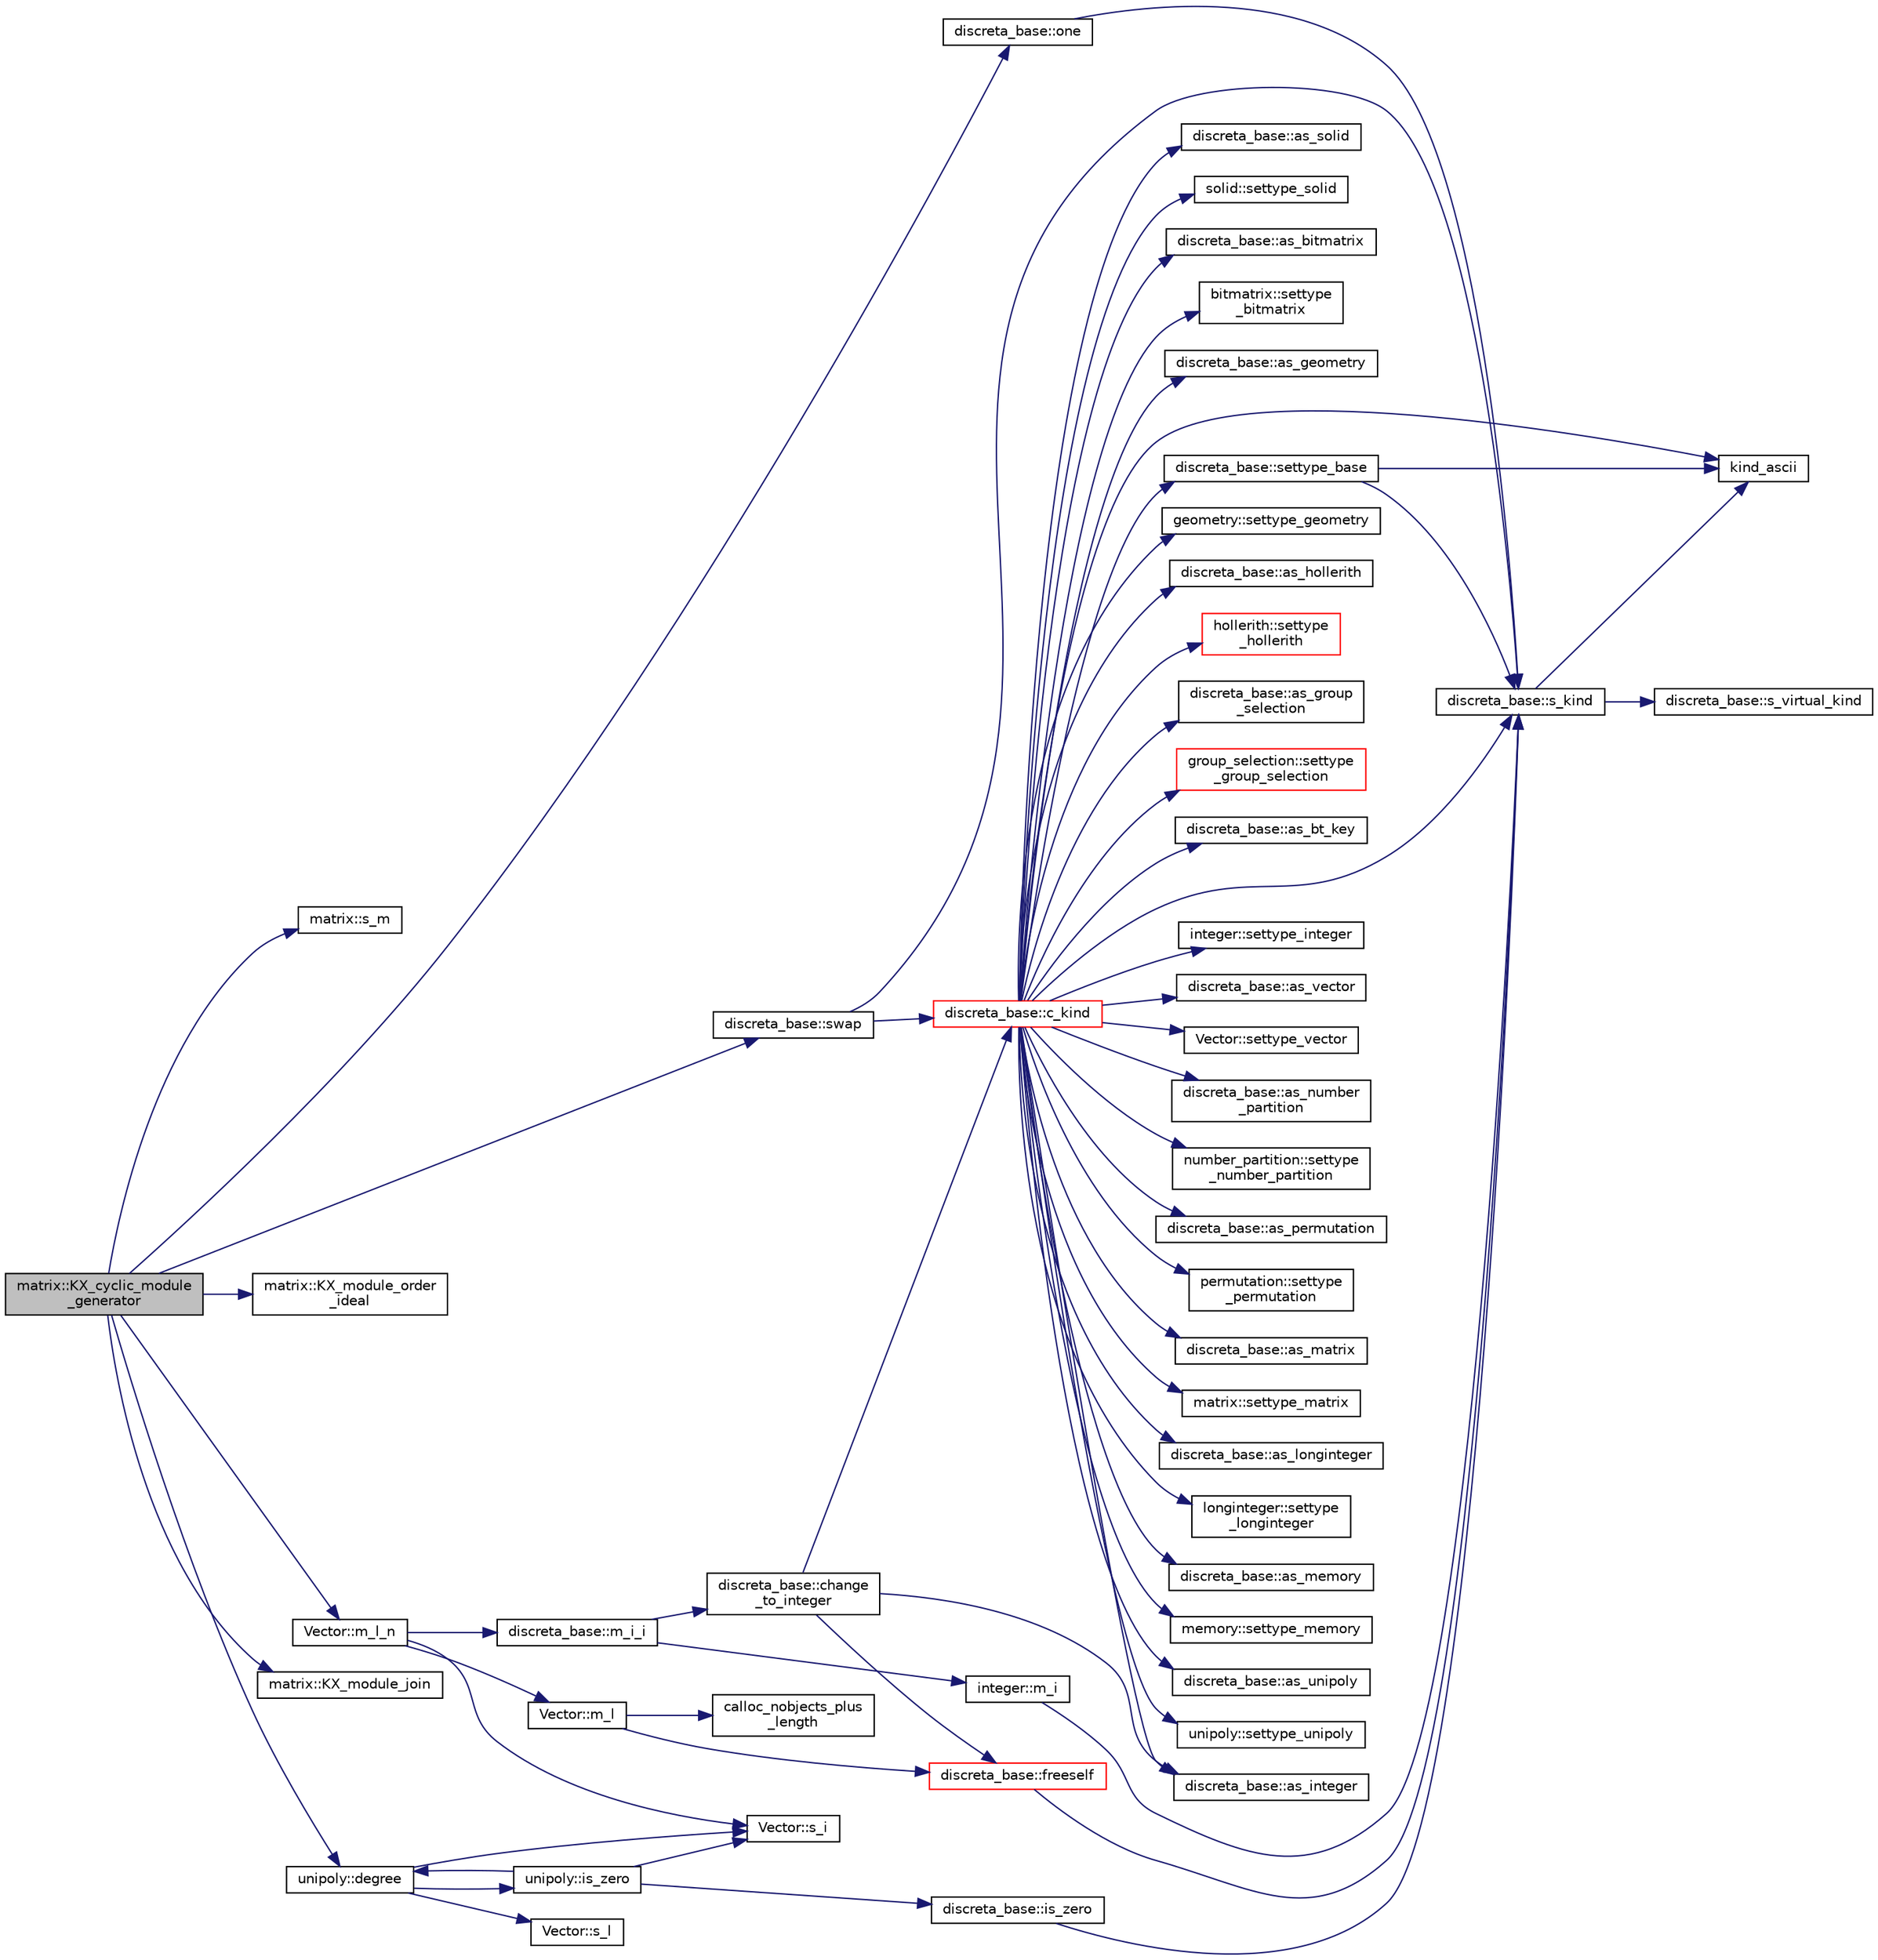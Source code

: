digraph "matrix::KX_cyclic_module_generator"
{
  edge [fontname="Helvetica",fontsize="10",labelfontname="Helvetica",labelfontsize="10"];
  node [fontname="Helvetica",fontsize="10",shape=record];
  rankdir="LR";
  Node910 [label="matrix::KX_cyclic_module\l_generator",height=0.2,width=0.4,color="black", fillcolor="grey75", style="filled", fontcolor="black"];
  Node910 -> Node911 [color="midnightblue",fontsize="10",style="solid",fontname="Helvetica"];
  Node911 [label="matrix::s_m",height=0.2,width=0.4,color="black", fillcolor="white", style="filled",URL="$d1/d8d/classmatrix.html#afeb2e29600e68448b9d1130114b9606f"];
  Node910 -> Node912 [color="midnightblue",fontsize="10",style="solid",fontname="Helvetica"];
  Node912 [label="Vector::m_l_n",height=0.2,width=0.4,color="black", fillcolor="white", style="filled",URL="$d5/db2/class_vector.html#a5c7c126e6266ecdc832c5ce5bc1cca2f"];
  Node912 -> Node913 [color="midnightblue",fontsize="10",style="solid",fontname="Helvetica"];
  Node913 [label="Vector::m_l",height=0.2,width=0.4,color="black", fillcolor="white", style="filled",URL="$d5/db2/class_vector.html#a00f5520c2a6b4f5282a1a8bcf8ea74eb"];
  Node913 -> Node914 [color="midnightblue",fontsize="10",style="solid",fontname="Helvetica"];
  Node914 [label="discreta_base::freeself",height=0.2,width=0.4,color="red", fillcolor="white", style="filled",URL="$d7/d71/classdiscreta__base.html#a9a3c9501a562293b5667c11b9174d6e5"];
  Node914 -> Node917 [color="midnightblue",fontsize="10",style="solid",fontname="Helvetica"];
  Node917 [label="discreta_base::s_kind",height=0.2,width=0.4,color="black", fillcolor="white", style="filled",URL="$d7/d71/classdiscreta__base.html#a8a830025c74adbbc3362418a7c2ba157"];
  Node917 -> Node918 [color="midnightblue",fontsize="10",style="solid",fontname="Helvetica"];
  Node918 [label="discreta_base::s_virtual_kind",height=0.2,width=0.4,color="black", fillcolor="white", style="filled",URL="$d7/d71/classdiscreta__base.html#a52778a6d6943a468be083d0785d418fb"];
  Node917 -> Node919 [color="midnightblue",fontsize="10",style="solid",fontname="Helvetica"];
  Node919 [label="kind_ascii",height=0.2,width=0.4,color="black", fillcolor="white", style="filled",URL="$d9/d60/discreta_8h.html#ad0ce825a9f29bc6cec27e1b64cfe27bf"];
  Node913 -> Node962 [color="midnightblue",fontsize="10",style="solid",fontname="Helvetica"];
  Node962 [label="calloc_nobjects_plus\l_length",height=0.2,width=0.4,color="black", fillcolor="white", style="filled",URL="$d9/d60/discreta_8h.html#a71599d54c8c17dfa065a363f5cdd0aa4"];
  Node912 -> Node963 [color="midnightblue",fontsize="10",style="solid",fontname="Helvetica"];
  Node963 [label="Vector::s_i",height=0.2,width=0.4,color="black", fillcolor="white", style="filled",URL="$d5/db2/class_vector.html#a1c4fe1752523df8119f70dd550244871"];
  Node912 -> Node964 [color="midnightblue",fontsize="10",style="solid",fontname="Helvetica"];
  Node964 [label="discreta_base::m_i_i",height=0.2,width=0.4,color="black", fillcolor="white", style="filled",URL="$d7/d71/classdiscreta__base.html#aa231464a9d4bc233f66608021c9ad997"];
  Node964 -> Node965 [color="midnightblue",fontsize="10",style="solid",fontname="Helvetica"];
  Node965 [label="discreta_base::change\l_to_integer",height=0.2,width=0.4,color="black", fillcolor="white", style="filled",URL="$d7/d71/classdiscreta__base.html#a58a5a5bd8f8e6f2dd7b4483b66dc7bb9"];
  Node965 -> Node914 [color="midnightblue",fontsize="10",style="solid",fontname="Helvetica"];
  Node965 -> Node966 [color="midnightblue",fontsize="10",style="solid",fontname="Helvetica"];
  Node966 [label="discreta_base::c_kind",height=0.2,width=0.4,color="red", fillcolor="white", style="filled",URL="$d7/d71/classdiscreta__base.html#adc2ff61589c2d083688e7a43f333cb62"];
  Node966 -> Node967 [color="midnightblue",fontsize="10",style="solid",fontname="Helvetica"];
  Node967 [label="discreta_base::settype_base",height=0.2,width=0.4,color="black", fillcolor="white", style="filled",URL="$d7/d71/classdiscreta__base.html#a4f42899a89447d1c3993ea07c38f8ad4"];
  Node967 -> Node917 [color="midnightblue",fontsize="10",style="solid",fontname="Helvetica"];
  Node967 -> Node919 [color="midnightblue",fontsize="10",style="solid",fontname="Helvetica"];
  Node966 -> Node923 [color="midnightblue",fontsize="10",style="solid",fontname="Helvetica"];
  Node923 [label="discreta_base::as_integer",height=0.2,width=0.4,color="black", fillcolor="white", style="filled",URL="$d7/d71/classdiscreta__base.html#a00d7691eaf874fd283d942692fe8dd26"];
  Node966 -> Node968 [color="midnightblue",fontsize="10",style="solid",fontname="Helvetica"];
  Node968 [label="integer::settype_integer",height=0.2,width=0.4,color="black", fillcolor="white", style="filled",URL="$d0/de5/classinteger.html#a6265c65ef311229acd513d748faba796"];
  Node966 -> Node925 [color="midnightblue",fontsize="10",style="solid",fontname="Helvetica"];
  Node925 [label="discreta_base::as_vector",height=0.2,width=0.4,color="black", fillcolor="white", style="filled",URL="$d7/d71/classdiscreta__base.html#a7bdd6cae39c380b128ee9e17e42cf020"];
  Node966 -> Node969 [color="midnightblue",fontsize="10",style="solid",fontname="Helvetica"];
  Node969 [label="Vector::settype_vector",height=0.2,width=0.4,color="black", fillcolor="white", style="filled",URL="$d5/db2/class_vector.html#a34e0d00b18c051f23904a8429fa6c8b4"];
  Node966 -> Node928 [color="midnightblue",fontsize="10",style="solid",fontname="Helvetica"];
  Node928 [label="discreta_base::as_number\l_partition",height=0.2,width=0.4,color="black", fillcolor="white", style="filled",URL="$d7/d71/classdiscreta__base.html#a307aa09de0e925d46697707968ffab00"];
  Node966 -> Node970 [color="midnightblue",fontsize="10",style="solid",fontname="Helvetica"];
  Node970 [label="number_partition::settype\l_number_partition",height=0.2,width=0.4,color="black", fillcolor="white", style="filled",URL="$df/d50/classnumber__partition.html#a3aaec1b557758f643ffc8555bbc358be"];
  Node966 -> Node930 [color="midnightblue",fontsize="10",style="solid",fontname="Helvetica"];
  Node930 [label="discreta_base::as_permutation",height=0.2,width=0.4,color="black", fillcolor="white", style="filled",URL="$d7/d71/classdiscreta__base.html#aa4e72f36a82984239b12ae831e131098"];
  Node966 -> Node971 [color="midnightblue",fontsize="10",style="solid",fontname="Helvetica"];
  Node971 [label="permutation::settype\l_permutation",height=0.2,width=0.4,color="black", fillcolor="white", style="filled",URL="$d0/d08/classpermutation.html#af1eea29f86195cede9562e444664c28c"];
  Node966 -> Node932 [color="midnightblue",fontsize="10",style="solid",fontname="Helvetica"];
  Node932 [label="discreta_base::as_matrix",height=0.2,width=0.4,color="black", fillcolor="white", style="filled",URL="$d7/d71/classdiscreta__base.html#ae4d7f56d917a4707b838fbffde6467ff"];
  Node966 -> Node972 [color="midnightblue",fontsize="10",style="solid",fontname="Helvetica"];
  Node972 [label="matrix::settype_matrix",height=0.2,width=0.4,color="black", fillcolor="white", style="filled",URL="$d1/d8d/classmatrix.html#a1780283a64a789e4084d792683d276bb"];
  Node966 -> Node935 [color="midnightblue",fontsize="10",style="solid",fontname="Helvetica"];
  Node935 [label="discreta_base::as_longinteger",height=0.2,width=0.4,color="black", fillcolor="white", style="filled",URL="$d7/d71/classdiscreta__base.html#a20a094639eb711b10c8694c51937f7cd"];
  Node966 -> Node973 [color="midnightblue",fontsize="10",style="solid",fontname="Helvetica"];
  Node973 [label="longinteger::settype\l_longinteger",height=0.2,width=0.4,color="black", fillcolor="white", style="filled",URL="$d3/d71/classlonginteger.html#ae5f811ece8df31b9ff114368a18e1dc5"];
  Node966 -> Node938 [color="midnightblue",fontsize="10",style="solid",fontname="Helvetica"];
  Node938 [label="discreta_base::as_memory",height=0.2,width=0.4,color="black", fillcolor="white", style="filled",URL="$d7/d71/classdiscreta__base.html#ad94b2d7dce0cd4fa22db57f6e79c4bd2"];
  Node966 -> Node974 [color="midnightblue",fontsize="10",style="solid",fontname="Helvetica"];
  Node974 [label="memory::settype_memory",height=0.2,width=0.4,color="black", fillcolor="white", style="filled",URL="$d8/d99/classmemory.html#a33aae277f9b8fe36b02e9d5da895451b"];
  Node966 -> Node940 [color="midnightblue",fontsize="10",style="solid",fontname="Helvetica"];
  Node940 [label="discreta_base::as_unipoly",height=0.2,width=0.4,color="black", fillcolor="white", style="filled",URL="$d7/d71/classdiscreta__base.html#ad50d8027f039fe5c2478cddb243adc9d"];
  Node966 -> Node975 [color="midnightblue",fontsize="10",style="solid",fontname="Helvetica"];
  Node975 [label="unipoly::settype_unipoly",height=0.2,width=0.4,color="black", fillcolor="white", style="filled",URL="$d1/d89/classunipoly.html#a8db854fcc85c5e1150b1f1b1c005c95b"];
  Node966 -> Node942 [color="midnightblue",fontsize="10",style="solid",fontname="Helvetica"];
  Node942 [label="discreta_base::as_solid",height=0.2,width=0.4,color="black", fillcolor="white", style="filled",URL="$d7/d71/classdiscreta__base.html#a1fc5f2b85ec97ab0a69dd64903c970a5"];
  Node966 -> Node976 [color="midnightblue",fontsize="10",style="solid",fontname="Helvetica"];
  Node976 [label="solid::settype_solid",height=0.2,width=0.4,color="black", fillcolor="white", style="filled",URL="$d8/def/classsolid.html#a775bd4821f75a8aee4ea3d4335ff90e0"];
  Node966 -> Node944 [color="midnightblue",fontsize="10",style="solid",fontname="Helvetica"];
  Node944 [label="discreta_base::as_bitmatrix",height=0.2,width=0.4,color="black", fillcolor="white", style="filled",URL="$d7/d71/classdiscreta__base.html#a071ad54ea8ef6c9d1d15f532e5a76df6"];
  Node966 -> Node977 [color="midnightblue",fontsize="10",style="solid",fontname="Helvetica"];
  Node977 [label="bitmatrix::settype\l_bitmatrix",height=0.2,width=0.4,color="black", fillcolor="white", style="filled",URL="$de/dc8/classbitmatrix.html#acb571d947f9526665ebbdc0ce3e2a973"];
  Node966 -> Node946 [color="midnightblue",fontsize="10",style="solid",fontname="Helvetica"];
  Node946 [label="discreta_base::as_geometry",height=0.2,width=0.4,color="black", fillcolor="white", style="filled",URL="$d7/d71/classdiscreta__base.html#a38fc7b4cdd830703e9d87354b79bc5c8"];
  Node966 -> Node978 [color="midnightblue",fontsize="10",style="solid",fontname="Helvetica"];
  Node978 [label="geometry::settype_geometry",height=0.2,width=0.4,color="black", fillcolor="white", style="filled",URL="$da/d44/classgeometry.html#ab4a336baba6a3f56f5ffa053a5be5ba7"];
  Node966 -> Node948 [color="midnightblue",fontsize="10",style="solid",fontname="Helvetica"];
  Node948 [label="discreta_base::as_hollerith",height=0.2,width=0.4,color="black", fillcolor="white", style="filled",URL="$d7/d71/classdiscreta__base.html#a3e66f82711f314710107e2f29e589690"];
  Node966 -> Node979 [color="midnightblue",fontsize="10",style="solid",fontname="Helvetica"];
  Node979 [label="hollerith::settype\l_hollerith",height=0.2,width=0.4,color="red", fillcolor="white", style="filled",URL="$d8/d99/classhollerith.html#a23bbd4acfc88a0e90f1245f243f51f76"];
  Node966 -> Node950 [color="midnightblue",fontsize="10",style="solid",fontname="Helvetica"];
  Node950 [label="discreta_base::as_group\l_selection",height=0.2,width=0.4,color="black", fillcolor="white", style="filled",URL="$d7/d71/classdiscreta__base.html#aae1bac4883c567718bef9fb610abbdc8"];
  Node966 -> Node981 [color="midnightblue",fontsize="10",style="solid",fontname="Helvetica"];
  Node981 [label="group_selection::settype\l_group_selection",height=0.2,width=0.4,color="red", fillcolor="white", style="filled",URL="$d6/db0/classgroup__selection.html#a015ed73b7b8d784bedd4d11ac1fc0ec1"];
  Node966 -> Node952 [color="midnightblue",fontsize="10",style="solid",fontname="Helvetica"];
  Node952 [label="discreta_base::as_bt_key",height=0.2,width=0.4,color="black", fillcolor="white", style="filled",URL="$d7/d71/classdiscreta__base.html#a2734c6e08dca17cf6588bd5064ec1b9f"];
  Node966 -> Node919 [color="midnightblue",fontsize="10",style="solid",fontname="Helvetica"];
  Node966 -> Node917 [color="midnightblue",fontsize="10",style="solid",fontname="Helvetica"];
  Node965 -> Node923 [color="midnightblue",fontsize="10",style="solid",fontname="Helvetica"];
  Node964 -> Node988 [color="midnightblue",fontsize="10",style="solid",fontname="Helvetica"];
  Node988 [label="integer::m_i",height=0.2,width=0.4,color="black", fillcolor="white", style="filled",URL="$d0/de5/classinteger.html#a869091f0a0f35f5354c8c4a70250e8a9"];
  Node988 -> Node917 [color="midnightblue",fontsize="10",style="solid",fontname="Helvetica"];
  Node910 -> Node989 [color="midnightblue",fontsize="10",style="solid",fontname="Helvetica"];
  Node989 [label="discreta_base::one",height=0.2,width=0.4,color="black", fillcolor="white", style="filled",URL="$d7/d71/classdiscreta__base.html#a6f5d6422a0040950415db30e39dafd19"];
  Node989 -> Node917 [color="midnightblue",fontsize="10",style="solid",fontname="Helvetica"];
  Node910 -> Node990 [color="midnightblue",fontsize="10",style="solid",fontname="Helvetica"];
  Node990 [label="matrix::KX_module_order\l_ideal",height=0.2,width=0.4,color="black", fillcolor="white", style="filled",URL="$d1/d8d/classmatrix.html#a69a80605be7914af5fd65e680944aeca"];
  Node910 -> Node991 [color="midnightblue",fontsize="10",style="solid",fontname="Helvetica"];
  Node991 [label="unipoly::degree",height=0.2,width=0.4,color="black", fillcolor="white", style="filled",URL="$d1/d89/classunipoly.html#ab2b9692ea17ce32c0c8f2cc246517e37"];
  Node991 -> Node992 [color="midnightblue",fontsize="10",style="solid",fontname="Helvetica"];
  Node992 [label="Vector::s_l",height=0.2,width=0.4,color="black", fillcolor="white", style="filled",URL="$d5/db2/class_vector.html#ad2dc082288f858d22a528832289e0704"];
  Node991 -> Node963 [color="midnightblue",fontsize="10",style="solid",fontname="Helvetica"];
  Node991 -> Node993 [color="midnightblue",fontsize="10",style="solid",fontname="Helvetica"];
  Node993 [label="unipoly::is_zero",height=0.2,width=0.4,color="black", fillcolor="white", style="filled",URL="$d1/d89/classunipoly.html#a7bff4146466929655bf2bcfd42c682cf"];
  Node993 -> Node991 [color="midnightblue",fontsize="10",style="solid",fontname="Helvetica"];
  Node993 -> Node963 [color="midnightblue",fontsize="10",style="solid",fontname="Helvetica"];
  Node993 -> Node994 [color="midnightblue",fontsize="10",style="solid",fontname="Helvetica"];
  Node994 [label="discreta_base::is_zero",height=0.2,width=0.4,color="black", fillcolor="white", style="filled",URL="$d7/d71/classdiscreta__base.html#ac75f6bdc1ba1b406e26cf921adfd9864"];
  Node994 -> Node917 [color="midnightblue",fontsize="10",style="solid",fontname="Helvetica"];
  Node910 -> Node995 [color="midnightblue",fontsize="10",style="solid",fontname="Helvetica"];
  Node995 [label="matrix::KX_module_join",height=0.2,width=0.4,color="black", fillcolor="white", style="filled",URL="$d1/d8d/classmatrix.html#afd55b3b44c36f039928862315f52428b"];
  Node910 -> Node996 [color="midnightblue",fontsize="10",style="solid",fontname="Helvetica"];
  Node996 [label="discreta_base::swap",height=0.2,width=0.4,color="black", fillcolor="white", style="filled",URL="$d7/d71/classdiscreta__base.html#a2e8acbb9d3476675dac5b6a583b0293e"];
  Node996 -> Node917 [color="midnightblue",fontsize="10",style="solid",fontname="Helvetica"];
  Node996 -> Node966 [color="midnightblue",fontsize="10",style="solid",fontname="Helvetica"];
}
